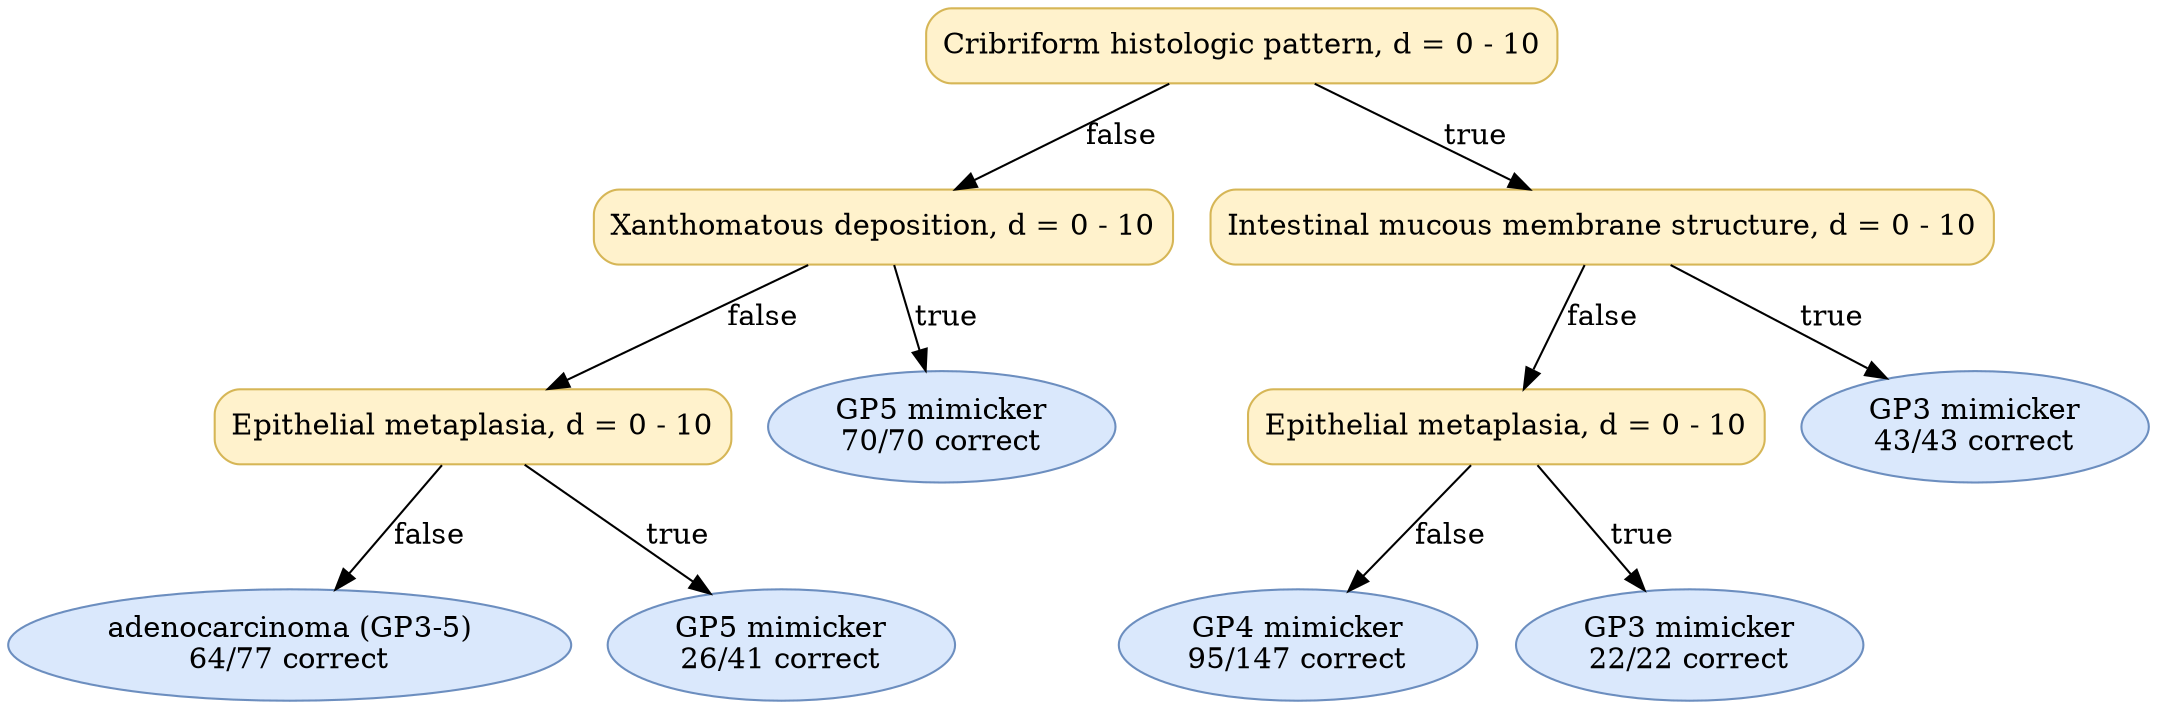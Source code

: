 digraph "DT" {
fontname="Times-Roman";
label="";
node [fontname="Times-Roman"];
Node1 [color="#D6B656", fillcolor="#FFF2CC", label="Cribriform histologic pattern, d = 0 - 10", shape="box", style="rounded,filled"];
Node2 [color="#D6B656", fillcolor="#FFF2CC", label="Xanthomatous deposition, d = 0 - 10", shape="box", style="rounded,filled"];
Node3 [color="#D6B656", fillcolor="#FFF2CC", label="Epithelial metaplasia, d = 0 - 10", shape="box", style="rounded,filled"];
Node4 [color="#6C8EBF", fillcolor="#DAE8FC", label=<adenocarcinoma (GP3-5)<br/>64/77 correct>, shape="ellipse", style="rounded,filled"];
Node5 [color="#6C8EBF", fillcolor="#DAE8FC", label=<GP5 mimicker<br/>26/41 correct>, shape="ellipse", style="rounded,filled"];
Node6 [color="#6C8EBF", fillcolor="#DAE8FC", label=<GP5 mimicker<br/>70/70 correct>, shape="ellipse", style="rounded,filled"];
Node7 [color="#D6B656", fillcolor="#FFF2CC", label="Intestinal mucous membrane structure, d = 0 - 10", shape="box", style="rounded,filled"];
Node8 [color="#D6B656", fillcolor="#FFF2CC", label="Epithelial metaplasia, d = 0 - 10", shape="box", style="rounded,filled"];
Node9 [color="#6C8EBF", fillcolor="#DAE8FC", label=<GP4 mimicker<br/>95/147 correct>, shape="ellipse", style="rounded,filled"];
Node10 [color="#6C8EBF", fillcolor="#DAE8FC", label=<GP3 mimicker<br/>22/22 correct>, shape="ellipse", style="rounded,filled"];
Node11 [color="#6C8EBF", fillcolor="#DAE8FC", label=<GP3 mimicker<br/>43/43 correct>, shape="ellipse", style="rounded,filled"];
Node1 -> Node2  [key=0, label="false"];
Node1 -> Node7  [key=0, label="true"];
Node2 -> Node3  [key=0, label="false"];
Node2 -> Node6  [key=0, label="true"];
Node3 -> Node4  [key=0, label="false"];
Node3 -> Node5  [key=0, label="true"];
Node7 -> Node8  [key=0, label="false"];
Node7 -> Node11  [key=0, label="true"];
Node8 -> Node9  [key=0, label="false"];
Node8 -> Node10  [key=0, label="true"];
}

